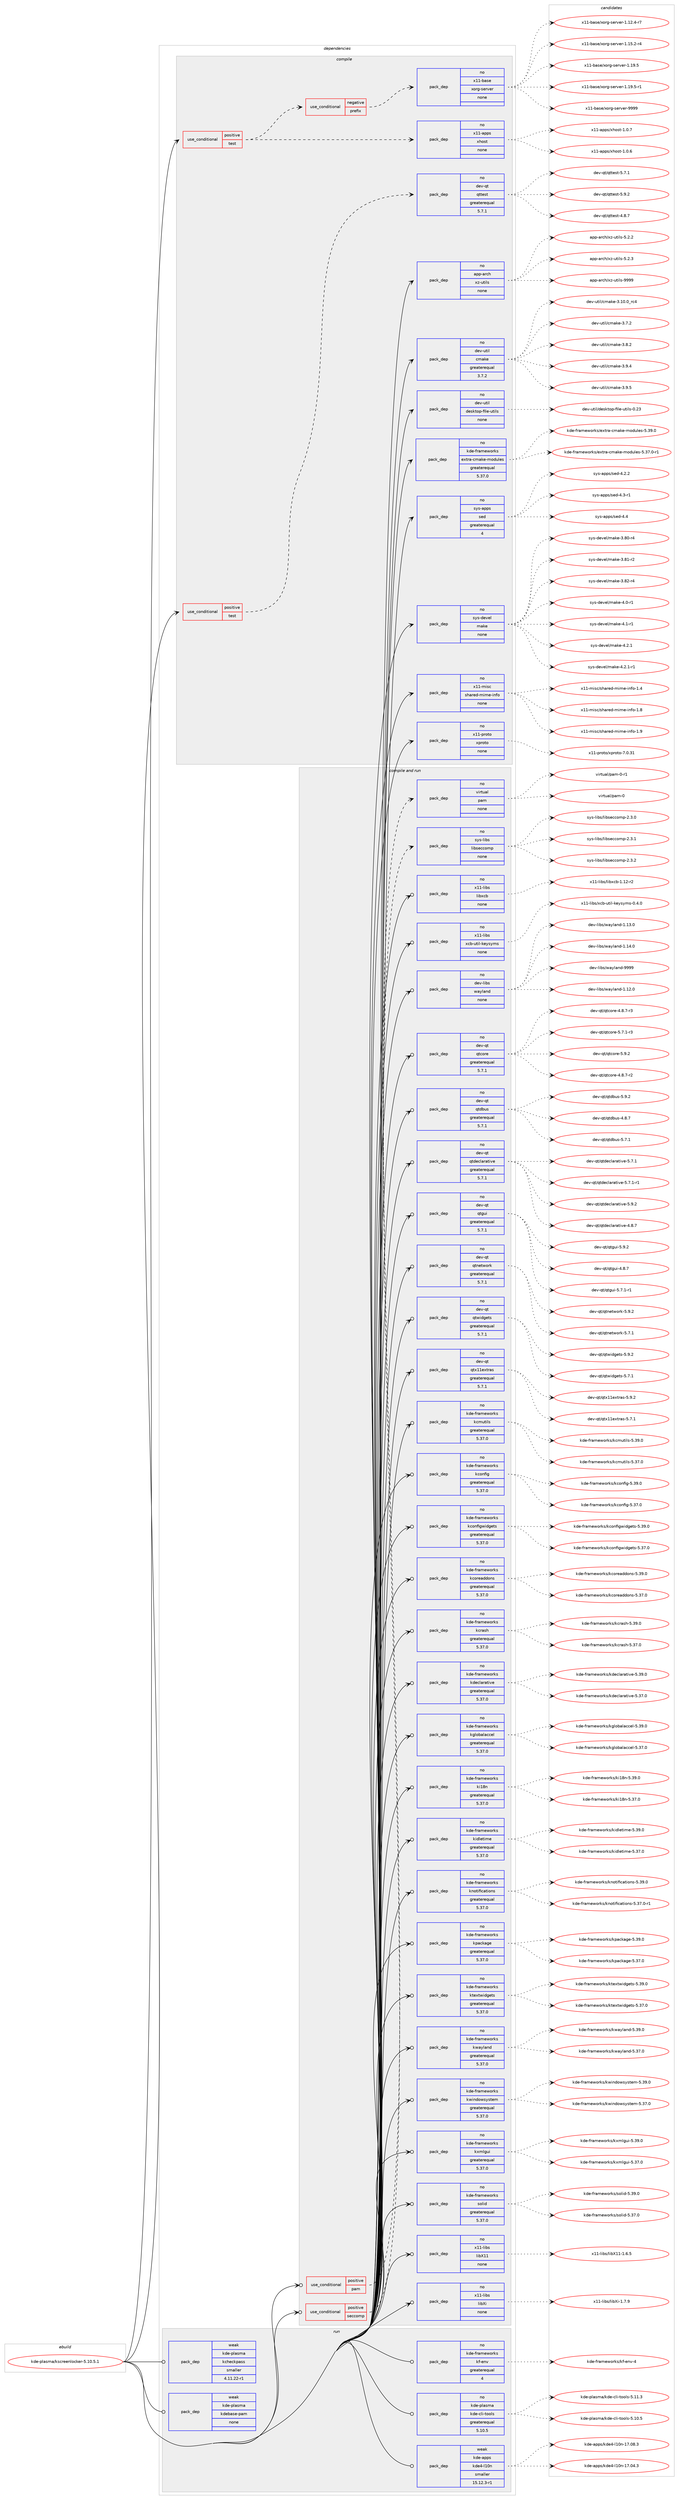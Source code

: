 digraph prolog {

# *************
# Graph options
# *************

newrank=true;
concentrate=true;
compound=true;
graph [rankdir=LR,fontname=Helvetica,fontsize=10,ranksep=1.5];#, ranksep=2.5, nodesep=0.2];
edge  [arrowhead=vee];
node  [fontname=Helvetica,fontsize=10];

# **********
# The ebuild
# **********

subgraph cluster_leftcol {
color=gray;
rank=same;
label=<<i>ebuild</i>>;
id [label="kde-plasma/kscreenlocker-5.10.5.1", color=red, width=4, href="../kde-plasma/kscreenlocker-5.10.5.1.svg"];
}

# ****************
# The dependencies
# ****************

subgraph cluster_midcol {
color=gray;
label=<<i>dependencies</i>>;
subgraph cluster_compile {
fillcolor="#eeeeee";
style=filled;
label=<<i>compile</i>>;
subgraph cond84480 {
dependency336494 [label=<<TABLE BORDER="0" CELLBORDER="1" CELLSPACING="0" CELLPADDING="4"><TR><TD ROWSPAN="3" CELLPADDING="10">use_conditional</TD></TR><TR><TD>positive</TD></TR><TR><TD>test</TD></TR></TABLE>>, shape=none, color=red];
subgraph cond84481 {
dependency336495 [label=<<TABLE BORDER="0" CELLBORDER="1" CELLSPACING="0" CELLPADDING="4"><TR><TD ROWSPAN="3" CELLPADDING="10">use_conditional</TD></TR><TR><TD>negative</TD></TR><TR><TD>prefix</TD></TR></TABLE>>, shape=none, color=red];
subgraph pack246991 {
dependency336496 [label=<<TABLE BORDER="0" CELLBORDER="1" CELLSPACING="0" CELLPADDING="4" WIDTH="220"><TR><TD ROWSPAN="6" CELLPADDING="30">pack_dep</TD></TR><TR><TD WIDTH="110">no</TD></TR><TR><TD>x11-base</TD></TR><TR><TD>xorg-server</TD></TR><TR><TD>none</TD></TR><TR><TD></TD></TR></TABLE>>, shape=none, color=blue];
}
dependency336495:e -> dependency336496:w [weight=20,style="dashed",arrowhead="vee"];
}
dependency336494:e -> dependency336495:w [weight=20,style="dashed",arrowhead="vee"];
subgraph pack246992 {
dependency336497 [label=<<TABLE BORDER="0" CELLBORDER="1" CELLSPACING="0" CELLPADDING="4" WIDTH="220"><TR><TD ROWSPAN="6" CELLPADDING="30">pack_dep</TD></TR><TR><TD WIDTH="110">no</TD></TR><TR><TD>x11-apps</TD></TR><TR><TD>xhost</TD></TR><TR><TD>none</TD></TR><TR><TD></TD></TR></TABLE>>, shape=none, color=blue];
}
dependency336494:e -> dependency336497:w [weight=20,style="dashed",arrowhead="vee"];
}
id:e -> dependency336494:w [weight=20,style="solid",arrowhead="vee"];
subgraph cond84482 {
dependency336498 [label=<<TABLE BORDER="0" CELLBORDER="1" CELLSPACING="0" CELLPADDING="4"><TR><TD ROWSPAN="3" CELLPADDING="10">use_conditional</TD></TR><TR><TD>positive</TD></TR><TR><TD>test</TD></TR></TABLE>>, shape=none, color=red];
subgraph pack246993 {
dependency336499 [label=<<TABLE BORDER="0" CELLBORDER="1" CELLSPACING="0" CELLPADDING="4" WIDTH="220"><TR><TD ROWSPAN="6" CELLPADDING="30">pack_dep</TD></TR><TR><TD WIDTH="110">no</TD></TR><TR><TD>dev-qt</TD></TR><TR><TD>qttest</TD></TR><TR><TD>greaterequal</TD></TR><TR><TD>5.7.1</TD></TR></TABLE>>, shape=none, color=blue];
}
dependency336498:e -> dependency336499:w [weight=20,style="dashed",arrowhead="vee"];
}
id:e -> dependency336498:w [weight=20,style="solid",arrowhead="vee"];
subgraph pack246994 {
dependency336500 [label=<<TABLE BORDER="0" CELLBORDER="1" CELLSPACING="0" CELLPADDING="4" WIDTH="220"><TR><TD ROWSPAN="6" CELLPADDING="30">pack_dep</TD></TR><TR><TD WIDTH="110">no</TD></TR><TR><TD>app-arch</TD></TR><TR><TD>xz-utils</TD></TR><TR><TD>none</TD></TR><TR><TD></TD></TR></TABLE>>, shape=none, color=blue];
}
id:e -> dependency336500:w [weight=20,style="solid",arrowhead="vee"];
subgraph pack246995 {
dependency336501 [label=<<TABLE BORDER="0" CELLBORDER="1" CELLSPACING="0" CELLPADDING="4" WIDTH="220"><TR><TD ROWSPAN="6" CELLPADDING="30">pack_dep</TD></TR><TR><TD WIDTH="110">no</TD></TR><TR><TD>dev-util</TD></TR><TR><TD>cmake</TD></TR><TR><TD>greaterequal</TD></TR><TR><TD>3.7.2</TD></TR></TABLE>>, shape=none, color=blue];
}
id:e -> dependency336501:w [weight=20,style="solid",arrowhead="vee"];
subgraph pack246996 {
dependency336502 [label=<<TABLE BORDER="0" CELLBORDER="1" CELLSPACING="0" CELLPADDING="4" WIDTH="220"><TR><TD ROWSPAN="6" CELLPADDING="30">pack_dep</TD></TR><TR><TD WIDTH="110">no</TD></TR><TR><TD>dev-util</TD></TR><TR><TD>desktop-file-utils</TD></TR><TR><TD>none</TD></TR><TR><TD></TD></TR></TABLE>>, shape=none, color=blue];
}
id:e -> dependency336502:w [weight=20,style="solid",arrowhead="vee"];
subgraph pack246997 {
dependency336503 [label=<<TABLE BORDER="0" CELLBORDER="1" CELLSPACING="0" CELLPADDING="4" WIDTH="220"><TR><TD ROWSPAN="6" CELLPADDING="30">pack_dep</TD></TR><TR><TD WIDTH="110">no</TD></TR><TR><TD>kde-frameworks</TD></TR><TR><TD>extra-cmake-modules</TD></TR><TR><TD>greaterequal</TD></TR><TR><TD>5.37.0</TD></TR></TABLE>>, shape=none, color=blue];
}
id:e -> dependency336503:w [weight=20,style="solid",arrowhead="vee"];
subgraph pack246998 {
dependency336504 [label=<<TABLE BORDER="0" CELLBORDER="1" CELLSPACING="0" CELLPADDING="4" WIDTH="220"><TR><TD ROWSPAN="6" CELLPADDING="30">pack_dep</TD></TR><TR><TD WIDTH="110">no</TD></TR><TR><TD>sys-apps</TD></TR><TR><TD>sed</TD></TR><TR><TD>greaterequal</TD></TR><TR><TD>4</TD></TR></TABLE>>, shape=none, color=blue];
}
id:e -> dependency336504:w [weight=20,style="solid",arrowhead="vee"];
subgraph pack246999 {
dependency336505 [label=<<TABLE BORDER="0" CELLBORDER="1" CELLSPACING="0" CELLPADDING="4" WIDTH="220"><TR><TD ROWSPAN="6" CELLPADDING="30">pack_dep</TD></TR><TR><TD WIDTH="110">no</TD></TR><TR><TD>sys-devel</TD></TR><TR><TD>make</TD></TR><TR><TD>none</TD></TR><TR><TD></TD></TR></TABLE>>, shape=none, color=blue];
}
id:e -> dependency336505:w [weight=20,style="solid",arrowhead="vee"];
subgraph pack247000 {
dependency336506 [label=<<TABLE BORDER="0" CELLBORDER="1" CELLSPACING="0" CELLPADDING="4" WIDTH="220"><TR><TD ROWSPAN="6" CELLPADDING="30">pack_dep</TD></TR><TR><TD WIDTH="110">no</TD></TR><TR><TD>x11-misc</TD></TR><TR><TD>shared-mime-info</TD></TR><TR><TD>none</TD></TR><TR><TD></TD></TR></TABLE>>, shape=none, color=blue];
}
id:e -> dependency336506:w [weight=20,style="solid",arrowhead="vee"];
subgraph pack247001 {
dependency336507 [label=<<TABLE BORDER="0" CELLBORDER="1" CELLSPACING="0" CELLPADDING="4" WIDTH="220"><TR><TD ROWSPAN="6" CELLPADDING="30">pack_dep</TD></TR><TR><TD WIDTH="110">no</TD></TR><TR><TD>x11-proto</TD></TR><TR><TD>xproto</TD></TR><TR><TD>none</TD></TR><TR><TD></TD></TR></TABLE>>, shape=none, color=blue];
}
id:e -> dependency336507:w [weight=20,style="solid",arrowhead="vee"];
}
subgraph cluster_compileandrun {
fillcolor="#eeeeee";
style=filled;
label=<<i>compile and run</i>>;
subgraph cond84483 {
dependency336508 [label=<<TABLE BORDER="0" CELLBORDER="1" CELLSPACING="0" CELLPADDING="4"><TR><TD ROWSPAN="3" CELLPADDING="10">use_conditional</TD></TR><TR><TD>positive</TD></TR><TR><TD>pam</TD></TR></TABLE>>, shape=none, color=red];
subgraph pack247002 {
dependency336509 [label=<<TABLE BORDER="0" CELLBORDER="1" CELLSPACING="0" CELLPADDING="4" WIDTH="220"><TR><TD ROWSPAN="6" CELLPADDING="30">pack_dep</TD></TR><TR><TD WIDTH="110">no</TD></TR><TR><TD>virtual</TD></TR><TR><TD>pam</TD></TR><TR><TD>none</TD></TR><TR><TD></TD></TR></TABLE>>, shape=none, color=blue];
}
dependency336508:e -> dependency336509:w [weight=20,style="dashed",arrowhead="vee"];
}
id:e -> dependency336508:w [weight=20,style="solid",arrowhead="odotvee"];
subgraph cond84484 {
dependency336510 [label=<<TABLE BORDER="0" CELLBORDER="1" CELLSPACING="0" CELLPADDING="4"><TR><TD ROWSPAN="3" CELLPADDING="10">use_conditional</TD></TR><TR><TD>positive</TD></TR><TR><TD>seccomp</TD></TR></TABLE>>, shape=none, color=red];
subgraph pack247003 {
dependency336511 [label=<<TABLE BORDER="0" CELLBORDER="1" CELLSPACING="0" CELLPADDING="4" WIDTH="220"><TR><TD ROWSPAN="6" CELLPADDING="30">pack_dep</TD></TR><TR><TD WIDTH="110">no</TD></TR><TR><TD>sys-libs</TD></TR><TR><TD>libseccomp</TD></TR><TR><TD>none</TD></TR><TR><TD></TD></TR></TABLE>>, shape=none, color=blue];
}
dependency336510:e -> dependency336511:w [weight=20,style="dashed",arrowhead="vee"];
}
id:e -> dependency336510:w [weight=20,style="solid",arrowhead="odotvee"];
subgraph pack247004 {
dependency336512 [label=<<TABLE BORDER="0" CELLBORDER="1" CELLSPACING="0" CELLPADDING="4" WIDTH="220"><TR><TD ROWSPAN="6" CELLPADDING="30">pack_dep</TD></TR><TR><TD WIDTH="110">no</TD></TR><TR><TD>dev-libs</TD></TR><TR><TD>wayland</TD></TR><TR><TD>none</TD></TR><TR><TD></TD></TR></TABLE>>, shape=none, color=blue];
}
id:e -> dependency336512:w [weight=20,style="solid",arrowhead="odotvee"];
subgraph pack247005 {
dependency336513 [label=<<TABLE BORDER="0" CELLBORDER="1" CELLSPACING="0" CELLPADDING="4" WIDTH="220"><TR><TD ROWSPAN="6" CELLPADDING="30">pack_dep</TD></TR><TR><TD WIDTH="110">no</TD></TR><TR><TD>dev-qt</TD></TR><TR><TD>qtcore</TD></TR><TR><TD>greaterequal</TD></TR><TR><TD>5.7.1</TD></TR></TABLE>>, shape=none, color=blue];
}
id:e -> dependency336513:w [weight=20,style="solid",arrowhead="odotvee"];
subgraph pack247006 {
dependency336514 [label=<<TABLE BORDER="0" CELLBORDER="1" CELLSPACING="0" CELLPADDING="4" WIDTH="220"><TR><TD ROWSPAN="6" CELLPADDING="30">pack_dep</TD></TR><TR><TD WIDTH="110">no</TD></TR><TR><TD>dev-qt</TD></TR><TR><TD>qtdbus</TD></TR><TR><TD>greaterequal</TD></TR><TR><TD>5.7.1</TD></TR></TABLE>>, shape=none, color=blue];
}
id:e -> dependency336514:w [weight=20,style="solid",arrowhead="odotvee"];
subgraph pack247007 {
dependency336515 [label=<<TABLE BORDER="0" CELLBORDER="1" CELLSPACING="0" CELLPADDING="4" WIDTH="220"><TR><TD ROWSPAN="6" CELLPADDING="30">pack_dep</TD></TR><TR><TD WIDTH="110">no</TD></TR><TR><TD>dev-qt</TD></TR><TR><TD>qtdeclarative</TD></TR><TR><TD>greaterequal</TD></TR><TR><TD>5.7.1</TD></TR></TABLE>>, shape=none, color=blue];
}
id:e -> dependency336515:w [weight=20,style="solid",arrowhead="odotvee"];
subgraph pack247008 {
dependency336516 [label=<<TABLE BORDER="0" CELLBORDER="1" CELLSPACING="0" CELLPADDING="4" WIDTH="220"><TR><TD ROWSPAN="6" CELLPADDING="30">pack_dep</TD></TR><TR><TD WIDTH="110">no</TD></TR><TR><TD>dev-qt</TD></TR><TR><TD>qtgui</TD></TR><TR><TD>greaterequal</TD></TR><TR><TD>5.7.1</TD></TR></TABLE>>, shape=none, color=blue];
}
id:e -> dependency336516:w [weight=20,style="solid",arrowhead="odotvee"];
subgraph pack247009 {
dependency336517 [label=<<TABLE BORDER="0" CELLBORDER="1" CELLSPACING="0" CELLPADDING="4" WIDTH="220"><TR><TD ROWSPAN="6" CELLPADDING="30">pack_dep</TD></TR><TR><TD WIDTH="110">no</TD></TR><TR><TD>dev-qt</TD></TR><TR><TD>qtnetwork</TD></TR><TR><TD>greaterequal</TD></TR><TR><TD>5.7.1</TD></TR></TABLE>>, shape=none, color=blue];
}
id:e -> dependency336517:w [weight=20,style="solid",arrowhead="odotvee"];
subgraph pack247010 {
dependency336518 [label=<<TABLE BORDER="0" CELLBORDER="1" CELLSPACING="0" CELLPADDING="4" WIDTH="220"><TR><TD ROWSPAN="6" CELLPADDING="30">pack_dep</TD></TR><TR><TD WIDTH="110">no</TD></TR><TR><TD>dev-qt</TD></TR><TR><TD>qtwidgets</TD></TR><TR><TD>greaterequal</TD></TR><TR><TD>5.7.1</TD></TR></TABLE>>, shape=none, color=blue];
}
id:e -> dependency336518:w [weight=20,style="solid",arrowhead="odotvee"];
subgraph pack247011 {
dependency336519 [label=<<TABLE BORDER="0" CELLBORDER="1" CELLSPACING="0" CELLPADDING="4" WIDTH="220"><TR><TD ROWSPAN="6" CELLPADDING="30">pack_dep</TD></TR><TR><TD WIDTH="110">no</TD></TR><TR><TD>dev-qt</TD></TR><TR><TD>qtx11extras</TD></TR><TR><TD>greaterequal</TD></TR><TR><TD>5.7.1</TD></TR></TABLE>>, shape=none, color=blue];
}
id:e -> dependency336519:w [weight=20,style="solid",arrowhead="odotvee"];
subgraph pack247012 {
dependency336520 [label=<<TABLE BORDER="0" CELLBORDER="1" CELLSPACING="0" CELLPADDING="4" WIDTH="220"><TR><TD ROWSPAN="6" CELLPADDING="30">pack_dep</TD></TR><TR><TD WIDTH="110">no</TD></TR><TR><TD>kde-frameworks</TD></TR><TR><TD>kcmutils</TD></TR><TR><TD>greaterequal</TD></TR><TR><TD>5.37.0</TD></TR></TABLE>>, shape=none, color=blue];
}
id:e -> dependency336520:w [weight=20,style="solid",arrowhead="odotvee"];
subgraph pack247013 {
dependency336521 [label=<<TABLE BORDER="0" CELLBORDER="1" CELLSPACING="0" CELLPADDING="4" WIDTH="220"><TR><TD ROWSPAN="6" CELLPADDING="30">pack_dep</TD></TR><TR><TD WIDTH="110">no</TD></TR><TR><TD>kde-frameworks</TD></TR><TR><TD>kconfig</TD></TR><TR><TD>greaterequal</TD></TR><TR><TD>5.37.0</TD></TR></TABLE>>, shape=none, color=blue];
}
id:e -> dependency336521:w [weight=20,style="solid",arrowhead="odotvee"];
subgraph pack247014 {
dependency336522 [label=<<TABLE BORDER="0" CELLBORDER="1" CELLSPACING="0" CELLPADDING="4" WIDTH="220"><TR><TD ROWSPAN="6" CELLPADDING="30">pack_dep</TD></TR><TR><TD WIDTH="110">no</TD></TR><TR><TD>kde-frameworks</TD></TR><TR><TD>kconfigwidgets</TD></TR><TR><TD>greaterequal</TD></TR><TR><TD>5.37.0</TD></TR></TABLE>>, shape=none, color=blue];
}
id:e -> dependency336522:w [weight=20,style="solid",arrowhead="odotvee"];
subgraph pack247015 {
dependency336523 [label=<<TABLE BORDER="0" CELLBORDER="1" CELLSPACING="0" CELLPADDING="4" WIDTH="220"><TR><TD ROWSPAN="6" CELLPADDING="30">pack_dep</TD></TR><TR><TD WIDTH="110">no</TD></TR><TR><TD>kde-frameworks</TD></TR><TR><TD>kcoreaddons</TD></TR><TR><TD>greaterequal</TD></TR><TR><TD>5.37.0</TD></TR></TABLE>>, shape=none, color=blue];
}
id:e -> dependency336523:w [weight=20,style="solid",arrowhead="odotvee"];
subgraph pack247016 {
dependency336524 [label=<<TABLE BORDER="0" CELLBORDER="1" CELLSPACING="0" CELLPADDING="4" WIDTH="220"><TR><TD ROWSPAN="6" CELLPADDING="30">pack_dep</TD></TR><TR><TD WIDTH="110">no</TD></TR><TR><TD>kde-frameworks</TD></TR><TR><TD>kcrash</TD></TR><TR><TD>greaterequal</TD></TR><TR><TD>5.37.0</TD></TR></TABLE>>, shape=none, color=blue];
}
id:e -> dependency336524:w [weight=20,style="solid",arrowhead="odotvee"];
subgraph pack247017 {
dependency336525 [label=<<TABLE BORDER="0" CELLBORDER="1" CELLSPACING="0" CELLPADDING="4" WIDTH="220"><TR><TD ROWSPAN="6" CELLPADDING="30">pack_dep</TD></TR><TR><TD WIDTH="110">no</TD></TR><TR><TD>kde-frameworks</TD></TR><TR><TD>kdeclarative</TD></TR><TR><TD>greaterequal</TD></TR><TR><TD>5.37.0</TD></TR></TABLE>>, shape=none, color=blue];
}
id:e -> dependency336525:w [weight=20,style="solid",arrowhead="odotvee"];
subgraph pack247018 {
dependency336526 [label=<<TABLE BORDER="0" CELLBORDER="1" CELLSPACING="0" CELLPADDING="4" WIDTH="220"><TR><TD ROWSPAN="6" CELLPADDING="30">pack_dep</TD></TR><TR><TD WIDTH="110">no</TD></TR><TR><TD>kde-frameworks</TD></TR><TR><TD>kglobalaccel</TD></TR><TR><TD>greaterequal</TD></TR><TR><TD>5.37.0</TD></TR></TABLE>>, shape=none, color=blue];
}
id:e -> dependency336526:w [weight=20,style="solid",arrowhead="odotvee"];
subgraph pack247019 {
dependency336527 [label=<<TABLE BORDER="0" CELLBORDER="1" CELLSPACING="0" CELLPADDING="4" WIDTH="220"><TR><TD ROWSPAN="6" CELLPADDING="30">pack_dep</TD></TR><TR><TD WIDTH="110">no</TD></TR><TR><TD>kde-frameworks</TD></TR><TR><TD>ki18n</TD></TR><TR><TD>greaterequal</TD></TR><TR><TD>5.37.0</TD></TR></TABLE>>, shape=none, color=blue];
}
id:e -> dependency336527:w [weight=20,style="solid",arrowhead="odotvee"];
subgraph pack247020 {
dependency336528 [label=<<TABLE BORDER="0" CELLBORDER="1" CELLSPACING="0" CELLPADDING="4" WIDTH="220"><TR><TD ROWSPAN="6" CELLPADDING="30">pack_dep</TD></TR><TR><TD WIDTH="110">no</TD></TR><TR><TD>kde-frameworks</TD></TR><TR><TD>kidletime</TD></TR><TR><TD>greaterequal</TD></TR><TR><TD>5.37.0</TD></TR></TABLE>>, shape=none, color=blue];
}
id:e -> dependency336528:w [weight=20,style="solid",arrowhead="odotvee"];
subgraph pack247021 {
dependency336529 [label=<<TABLE BORDER="0" CELLBORDER="1" CELLSPACING="0" CELLPADDING="4" WIDTH="220"><TR><TD ROWSPAN="6" CELLPADDING="30">pack_dep</TD></TR><TR><TD WIDTH="110">no</TD></TR><TR><TD>kde-frameworks</TD></TR><TR><TD>knotifications</TD></TR><TR><TD>greaterequal</TD></TR><TR><TD>5.37.0</TD></TR></TABLE>>, shape=none, color=blue];
}
id:e -> dependency336529:w [weight=20,style="solid",arrowhead="odotvee"];
subgraph pack247022 {
dependency336530 [label=<<TABLE BORDER="0" CELLBORDER="1" CELLSPACING="0" CELLPADDING="4" WIDTH="220"><TR><TD ROWSPAN="6" CELLPADDING="30">pack_dep</TD></TR><TR><TD WIDTH="110">no</TD></TR><TR><TD>kde-frameworks</TD></TR><TR><TD>kpackage</TD></TR><TR><TD>greaterequal</TD></TR><TR><TD>5.37.0</TD></TR></TABLE>>, shape=none, color=blue];
}
id:e -> dependency336530:w [weight=20,style="solid",arrowhead="odotvee"];
subgraph pack247023 {
dependency336531 [label=<<TABLE BORDER="0" CELLBORDER="1" CELLSPACING="0" CELLPADDING="4" WIDTH="220"><TR><TD ROWSPAN="6" CELLPADDING="30">pack_dep</TD></TR><TR><TD WIDTH="110">no</TD></TR><TR><TD>kde-frameworks</TD></TR><TR><TD>ktextwidgets</TD></TR><TR><TD>greaterequal</TD></TR><TR><TD>5.37.0</TD></TR></TABLE>>, shape=none, color=blue];
}
id:e -> dependency336531:w [weight=20,style="solid",arrowhead="odotvee"];
subgraph pack247024 {
dependency336532 [label=<<TABLE BORDER="0" CELLBORDER="1" CELLSPACING="0" CELLPADDING="4" WIDTH="220"><TR><TD ROWSPAN="6" CELLPADDING="30">pack_dep</TD></TR><TR><TD WIDTH="110">no</TD></TR><TR><TD>kde-frameworks</TD></TR><TR><TD>kwayland</TD></TR><TR><TD>greaterequal</TD></TR><TR><TD>5.37.0</TD></TR></TABLE>>, shape=none, color=blue];
}
id:e -> dependency336532:w [weight=20,style="solid",arrowhead="odotvee"];
subgraph pack247025 {
dependency336533 [label=<<TABLE BORDER="0" CELLBORDER="1" CELLSPACING="0" CELLPADDING="4" WIDTH="220"><TR><TD ROWSPAN="6" CELLPADDING="30">pack_dep</TD></TR><TR><TD WIDTH="110">no</TD></TR><TR><TD>kde-frameworks</TD></TR><TR><TD>kwindowsystem</TD></TR><TR><TD>greaterequal</TD></TR><TR><TD>5.37.0</TD></TR></TABLE>>, shape=none, color=blue];
}
id:e -> dependency336533:w [weight=20,style="solid",arrowhead="odotvee"];
subgraph pack247026 {
dependency336534 [label=<<TABLE BORDER="0" CELLBORDER="1" CELLSPACING="0" CELLPADDING="4" WIDTH="220"><TR><TD ROWSPAN="6" CELLPADDING="30">pack_dep</TD></TR><TR><TD WIDTH="110">no</TD></TR><TR><TD>kde-frameworks</TD></TR><TR><TD>kxmlgui</TD></TR><TR><TD>greaterequal</TD></TR><TR><TD>5.37.0</TD></TR></TABLE>>, shape=none, color=blue];
}
id:e -> dependency336534:w [weight=20,style="solid",arrowhead="odotvee"];
subgraph pack247027 {
dependency336535 [label=<<TABLE BORDER="0" CELLBORDER="1" CELLSPACING="0" CELLPADDING="4" WIDTH="220"><TR><TD ROWSPAN="6" CELLPADDING="30">pack_dep</TD></TR><TR><TD WIDTH="110">no</TD></TR><TR><TD>kde-frameworks</TD></TR><TR><TD>solid</TD></TR><TR><TD>greaterequal</TD></TR><TR><TD>5.37.0</TD></TR></TABLE>>, shape=none, color=blue];
}
id:e -> dependency336535:w [weight=20,style="solid",arrowhead="odotvee"];
subgraph pack247028 {
dependency336536 [label=<<TABLE BORDER="0" CELLBORDER="1" CELLSPACING="0" CELLPADDING="4" WIDTH="220"><TR><TD ROWSPAN="6" CELLPADDING="30">pack_dep</TD></TR><TR><TD WIDTH="110">no</TD></TR><TR><TD>x11-libs</TD></TR><TR><TD>libX11</TD></TR><TR><TD>none</TD></TR><TR><TD></TD></TR></TABLE>>, shape=none, color=blue];
}
id:e -> dependency336536:w [weight=20,style="solid",arrowhead="odotvee"];
subgraph pack247029 {
dependency336537 [label=<<TABLE BORDER="0" CELLBORDER="1" CELLSPACING="0" CELLPADDING="4" WIDTH="220"><TR><TD ROWSPAN="6" CELLPADDING="30">pack_dep</TD></TR><TR><TD WIDTH="110">no</TD></TR><TR><TD>x11-libs</TD></TR><TR><TD>libXi</TD></TR><TR><TD>none</TD></TR><TR><TD></TD></TR></TABLE>>, shape=none, color=blue];
}
id:e -> dependency336537:w [weight=20,style="solid",arrowhead="odotvee"];
subgraph pack247030 {
dependency336538 [label=<<TABLE BORDER="0" CELLBORDER="1" CELLSPACING="0" CELLPADDING="4" WIDTH="220"><TR><TD ROWSPAN="6" CELLPADDING="30">pack_dep</TD></TR><TR><TD WIDTH="110">no</TD></TR><TR><TD>x11-libs</TD></TR><TR><TD>libxcb</TD></TR><TR><TD>none</TD></TR><TR><TD></TD></TR></TABLE>>, shape=none, color=blue];
}
id:e -> dependency336538:w [weight=20,style="solid",arrowhead="odotvee"];
subgraph pack247031 {
dependency336539 [label=<<TABLE BORDER="0" CELLBORDER="1" CELLSPACING="0" CELLPADDING="4" WIDTH="220"><TR><TD ROWSPAN="6" CELLPADDING="30">pack_dep</TD></TR><TR><TD WIDTH="110">no</TD></TR><TR><TD>x11-libs</TD></TR><TR><TD>xcb-util-keysyms</TD></TR><TR><TD>none</TD></TR><TR><TD></TD></TR></TABLE>>, shape=none, color=blue];
}
id:e -> dependency336539:w [weight=20,style="solid",arrowhead="odotvee"];
}
subgraph cluster_run {
fillcolor="#eeeeee";
style=filled;
label=<<i>run</i>>;
subgraph pack247032 {
dependency336540 [label=<<TABLE BORDER="0" CELLBORDER="1" CELLSPACING="0" CELLPADDING="4" WIDTH="220"><TR><TD ROWSPAN="6" CELLPADDING="30">pack_dep</TD></TR><TR><TD WIDTH="110">no</TD></TR><TR><TD>kde-frameworks</TD></TR><TR><TD>kf-env</TD></TR><TR><TD>greaterequal</TD></TR><TR><TD>4</TD></TR></TABLE>>, shape=none, color=blue];
}
id:e -> dependency336540:w [weight=20,style="solid",arrowhead="odot"];
subgraph pack247033 {
dependency336541 [label=<<TABLE BORDER="0" CELLBORDER="1" CELLSPACING="0" CELLPADDING="4" WIDTH="220"><TR><TD ROWSPAN="6" CELLPADDING="30">pack_dep</TD></TR><TR><TD WIDTH="110">no</TD></TR><TR><TD>kde-plasma</TD></TR><TR><TD>kde-cli-tools</TD></TR><TR><TD>greaterequal</TD></TR><TR><TD>5.10.5</TD></TR></TABLE>>, shape=none, color=blue];
}
id:e -> dependency336541:w [weight=20,style="solid",arrowhead="odot"];
subgraph pack247034 {
dependency336542 [label=<<TABLE BORDER="0" CELLBORDER="1" CELLSPACING="0" CELLPADDING="4" WIDTH="220"><TR><TD ROWSPAN="6" CELLPADDING="30">pack_dep</TD></TR><TR><TD WIDTH="110">weak</TD></TR><TR><TD>kde-apps</TD></TR><TR><TD>kde4-l10n</TD></TR><TR><TD>smaller</TD></TR><TR><TD>15.12.3-r1</TD></TR></TABLE>>, shape=none, color=blue];
}
id:e -> dependency336542:w [weight=20,style="solid",arrowhead="odot"];
subgraph pack247035 {
dependency336543 [label=<<TABLE BORDER="0" CELLBORDER="1" CELLSPACING="0" CELLPADDING="4" WIDTH="220"><TR><TD ROWSPAN="6" CELLPADDING="30">pack_dep</TD></TR><TR><TD WIDTH="110">weak</TD></TR><TR><TD>kde-plasma</TD></TR><TR><TD>kcheckpass</TD></TR><TR><TD>smaller</TD></TR><TR><TD>4.11.22-r1</TD></TR></TABLE>>, shape=none, color=blue];
}
id:e -> dependency336543:w [weight=20,style="solid",arrowhead="odot"];
subgraph pack247036 {
dependency336544 [label=<<TABLE BORDER="0" CELLBORDER="1" CELLSPACING="0" CELLPADDING="4" WIDTH="220"><TR><TD ROWSPAN="6" CELLPADDING="30">pack_dep</TD></TR><TR><TD WIDTH="110">weak</TD></TR><TR><TD>kde-plasma</TD></TR><TR><TD>kdebase-pam</TD></TR><TR><TD>none</TD></TR><TR><TD></TD></TR></TABLE>>, shape=none, color=blue];
}
id:e -> dependency336544:w [weight=20,style="solid",arrowhead="odot"];
}
}

# **************
# The candidates
# **************

subgraph cluster_choices {
rank=same;
color=gray;
label=<<i>candidates</i>>;

subgraph choice246991 {
color=black;
nodesep=1;
choice12049494598971151014712011111410345115101114118101114454946495046524511455 [label="x11-base/xorg-server-1.12.4-r7", color=red, width=4,href="../x11-base/xorg-server-1.12.4-r7.svg"];
choice12049494598971151014712011111410345115101114118101114454946495346504511452 [label="x11-base/xorg-server-1.15.2-r4", color=red, width=4,href="../x11-base/xorg-server-1.15.2-r4.svg"];
choice1204949459897115101471201111141034511510111411810111445494649574653 [label="x11-base/xorg-server-1.19.5", color=red, width=4,href="../x11-base/xorg-server-1.19.5.svg"];
choice12049494598971151014712011111410345115101114118101114454946495746534511449 [label="x11-base/xorg-server-1.19.5-r1", color=red, width=4,href="../x11-base/xorg-server-1.19.5-r1.svg"];
choice120494945989711510147120111114103451151011141181011144557575757 [label="x11-base/xorg-server-9999", color=red, width=4,href="../x11-base/xorg-server-9999.svg"];
dependency336496:e -> choice12049494598971151014712011111410345115101114118101114454946495046524511455:w [style=dotted,weight="100"];
dependency336496:e -> choice12049494598971151014712011111410345115101114118101114454946495346504511452:w [style=dotted,weight="100"];
dependency336496:e -> choice1204949459897115101471201111141034511510111411810111445494649574653:w [style=dotted,weight="100"];
dependency336496:e -> choice12049494598971151014712011111410345115101114118101114454946495746534511449:w [style=dotted,weight="100"];
dependency336496:e -> choice120494945989711510147120111114103451151011141181011144557575757:w [style=dotted,weight="100"];
}
subgraph choice246992 {
color=black;
nodesep=1;
choice1204949459711211211547120104111115116454946484654 [label="x11-apps/xhost-1.0.6", color=red, width=4,href="../x11-apps/xhost-1.0.6.svg"];
choice1204949459711211211547120104111115116454946484655 [label="x11-apps/xhost-1.0.7", color=red, width=4,href="../x11-apps/xhost-1.0.7.svg"];
dependency336497:e -> choice1204949459711211211547120104111115116454946484654:w [style=dotted,weight="100"];
dependency336497:e -> choice1204949459711211211547120104111115116454946484655:w [style=dotted,weight="100"];
}
subgraph choice246993 {
color=black;
nodesep=1;
choice1001011184511311647113116116101115116455246564655 [label="dev-qt/qttest-4.8.7", color=red, width=4,href="../dev-qt/qttest-4.8.7.svg"];
choice1001011184511311647113116116101115116455346554649 [label="dev-qt/qttest-5.7.1", color=red, width=4,href="../dev-qt/qttest-5.7.1.svg"];
choice1001011184511311647113116116101115116455346574650 [label="dev-qt/qttest-5.9.2", color=red, width=4,href="../dev-qt/qttest-5.9.2.svg"];
dependency336499:e -> choice1001011184511311647113116116101115116455246564655:w [style=dotted,weight="100"];
dependency336499:e -> choice1001011184511311647113116116101115116455346554649:w [style=dotted,weight="100"];
dependency336499:e -> choice1001011184511311647113116116101115116455346574650:w [style=dotted,weight="100"];
}
subgraph choice246994 {
color=black;
nodesep=1;
choice971121124597114991044712012245117116105108115455346504650 [label="app-arch/xz-utils-5.2.2", color=red, width=4,href="../app-arch/xz-utils-5.2.2.svg"];
choice971121124597114991044712012245117116105108115455346504651 [label="app-arch/xz-utils-5.2.3", color=red, width=4,href="../app-arch/xz-utils-5.2.3.svg"];
choice9711211245971149910447120122451171161051081154557575757 [label="app-arch/xz-utils-9999", color=red, width=4,href="../app-arch/xz-utils-9999.svg"];
dependency336500:e -> choice971121124597114991044712012245117116105108115455346504650:w [style=dotted,weight="100"];
dependency336500:e -> choice971121124597114991044712012245117116105108115455346504651:w [style=dotted,weight="100"];
dependency336500:e -> choice9711211245971149910447120122451171161051081154557575757:w [style=dotted,weight="100"];
}
subgraph choice246995 {
color=black;
nodesep=1;
choice1001011184511711610510847991099710710145514649484648951149952 [label="dev-util/cmake-3.10.0_rc4", color=red, width=4,href="../dev-util/cmake-3.10.0_rc4.svg"];
choice10010111845117116105108479910997107101455146554650 [label="dev-util/cmake-3.7.2", color=red, width=4,href="../dev-util/cmake-3.7.2.svg"];
choice10010111845117116105108479910997107101455146564650 [label="dev-util/cmake-3.8.2", color=red, width=4,href="../dev-util/cmake-3.8.2.svg"];
choice10010111845117116105108479910997107101455146574652 [label="dev-util/cmake-3.9.4", color=red, width=4,href="../dev-util/cmake-3.9.4.svg"];
choice10010111845117116105108479910997107101455146574653 [label="dev-util/cmake-3.9.5", color=red, width=4,href="../dev-util/cmake-3.9.5.svg"];
dependency336501:e -> choice1001011184511711610510847991099710710145514649484648951149952:w [style=dotted,weight="100"];
dependency336501:e -> choice10010111845117116105108479910997107101455146554650:w [style=dotted,weight="100"];
dependency336501:e -> choice10010111845117116105108479910997107101455146564650:w [style=dotted,weight="100"];
dependency336501:e -> choice10010111845117116105108479910997107101455146574652:w [style=dotted,weight="100"];
dependency336501:e -> choice10010111845117116105108479910997107101455146574653:w [style=dotted,weight="100"];
}
subgraph choice246996 {
color=black;
nodesep=1;
choice100101118451171161051084710010111510711611111245102105108101451171161051081154548465051 [label="dev-util/desktop-file-utils-0.23", color=red, width=4,href="../dev-util/desktop-file-utils-0.23.svg"];
dependency336502:e -> choice100101118451171161051084710010111510711611111245102105108101451171161051081154548465051:w [style=dotted,weight="100"];
}
subgraph choice246997 {
color=black;
nodesep=1;
choice1071001014510211497109101119111114107115471011201161149745991099710710145109111100117108101115455346515546484511449 [label="kde-frameworks/extra-cmake-modules-5.37.0-r1", color=red, width=4,href="../kde-frameworks/extra-cmake-modules-5.37.0-r1.svg"];
choice107100101451021149710910111911111410711547101120116114974599109971071014510911110011710810111545534651574648 [label="kde-frameworks/extra-cmake-modules-5.39.0", color=red, width=4,href="../kde-frameworks/extra-cmake-modules-5.39.0.svg"];
dependency336503:e -> choice1071001014510211497109101119111114107115471011201161149745991099710710145109111100117108101115455346515546484511449:w [style=dotted,weight="100"];
dependency336503:e -> choice107100101451021149710910111911111410711547101120116114974599109971071014510911110011710810111545534651574648:w [style=dotted,weight="100"];
}
subgraph choice246998 {
color=black;
nodesep=1;
choice115121115459711211211547115101100455246504650 [label="sys-apps/sed-4.2.2", color=red, width=4,href="../sys-apps/sed-4.2.2.svg"];
choice115121115459711211211547115101100455246514511449 [label="sys-apps/sed-4.3-r1", color=red, width=4,href="../sys-apps/sed-4.3-r1.svg"];
choice11512111545971121121154711510110045524652 [label="sys-apps/sed-4.4", color=red, width=4,href="../sys-apps/sed-4.4.svg"];
dependency336504:e -> choice115121115459711211211547115101100455246504650:w [style=dotted,weight="100"];
dependency336504:e -> choice115121115459711211211547115101100455246514511449:w [style=dotted,weight="100"];
dependency336504:e -> choice11512111545971121121154711510110045524652:w [style=dotted,weight="100"];
}
subgraph choice246999 {
color=black;
nodesep=1;
choice11512111545100101118101108471099710710145514656484511452 [label="sys-devel/make-3.80-r4", color=red, width=4,href="../sys-devel/make-3.80-r4.svg"];
choice11512111545100101118101108471099710710145514656494511450 [label="sys-devel/make-3.81-r2", color=red, width=4,href="../sys-devel/make-3.81-r2.svg"];
choice11512111545100101118101108471099710710145514656504511452 [label="sys-devel/make-3.82-r4", color=red, width=4,href="../sys-devel/make-3.82-r4.svg"];
choice115121115451001011181011084710997107101455246484511449 [label="sys-devel/make-4.0-r1", color=red, width=4,href="../sys-devel/make-4.0-r1.svg"];
choice115121115451001011181011084710997107101455246494511449 [label="sys-devel/make-4.1-r1", color=red, width=4,href="../sys-devel/make-4.1-r1.svg"];
choice115121115451001011181011084710997107101455246504649 [label="sys-devel/make-4.2.1", color=red, width=4,href="../sys-devel/make-4.2.1.svg"];
choice1151211154510010111810110847109971071014552465046494511449 [label="sys-devel/make-4.2.1-r1", color=red, width=4,href="../sys-devel/make-4.2.1-r1.svg"];
dependency336505:e -> choice11512111545100101118101108471099710710145514656484511452:w [style=dotted,weight="100"];
dependency336505:e -> choice11512111545100101118101108471099710710145514656494511450:w [style=dotted,weight="100"];
dependency336505:e -> choice11512111545100101118101108471099710710145514656504511452:w [style=dotted,weight="100"];
dependency336505:e -> choice115121115451001011181011084710997107101455246484511449:w [style=dotted,weight="100"];
dependency336505:e -> choice115121115451001011181011084710997107101455246494511449:w [style=dotted,weight="100"];
dependency336505:e -> choice115121115451001011181011084710997107101455246504649:w [style=dotted,weight="100"];
dependency336505:e -> choice1151211154510010111810110847109971071014552465046494511449:w [style=dotted,weight="100"];
}
subgraph choice247000 {
color=black;
nodesep=1;
choice120494945109105115994711510497114101100451091051091014510511010211145494652 [label="x11-misc/shared-mime-info-1.4", color=red, width=4,href="../x11-misc/shared-mime-info-1.4.svg"];
choice120494945109105115994711510497114101100451091051091014510511010211145494656 [label="x11-misc/shared-mime-info-1.8", color=red, width=4,href="../x11-misc/shared-mime-info-1.8.svg"];
choice120494945109105115994711510497114101100451091051091014510511010211145494657 [label="x11-misc/shared-mime-info-1.9", color=red, width=4,href="../x11-misc/shared-mime-info-1.9.svg"];
dependency336506:e -> choice120494945109105115994711510497114101100451091051091014510511010211145494652:w [style=dotted,weight="100"];
dependency336506:e -> choice120494945109105115994711510497114101100451091051091014510511010211145494656:w [style=dotted,weight="100"];
dependency336506:e -> choice120494945109105115994711510497114101100451091051091014510511010211145494657:w [style=dotted,weight="100"];
}
subgraph choice247001 {
color=black;
nodesep=1;
choice1204949451121141111161114712011211411111611145554648465149 [label="x11-proto/xproto-7.0.31", color=red, width=4,href="../x11-proto/xproto-7.0.31.svg"];
dependency336507:e -> choice1204949451121141111161114712011211411111611145554648465149:w [style=dotted,weight="100"];
}
subgraph choice247002 {
color=black;
nodesep=1;
choice1181051141161179710847112971094548 [label="virtual/pam-0", color=red, width=4,href="../virtual/pam-0.svg"];
choice11810511411611797108471129710945484511449 [label="virtual/pam-0-r1", color=red, width=4,href="../virtual/pam-0-r1.svg"];
dependency336509:e -> choice1181051141161179710847112971094548:w [style=dotted,weight="100"];
dependency336509:e -> choice11810511411611797108471129710945484511449:w [style=dotted,weight="100"];
}
subgraph choice247003 {
color=black;
nodesep=1;
choice115121115451081059811547108105981151019999111109112455046514648 [label="sys-libs/libseccomp-2.3.0", color=red, width=4,href="../sys-libs/libseccomp-2.3.0.svg"];
choice115121115451081059811547108105981151019999111109112455046514649 [label="sys-libs/libseccomp-2.3.1", color=red, width=4,href="../sys-libs/libseccomp-2.3.1.svg"];
choice115121115451081059811547108105981151019999111109112455046514650 [label="sys-libs/libseccomp-2.3.2", color=red, width=4,href="../sys-libs/libseccomp-2.3.2.svg"];
dependency336511:e -> choice115121115451081059811547108105981151019999111109112455046514648:w [style=dotted,weight="100"];
dependency336511:e -> choice115121115451081059811547108105981151019999111109112455046514649:w [style=dotted,weight="100"];
dependency336511:e -> choice115121115451081059811547108105981151019999111109112455046514650:w [style=dotted,weight="100"];
}
subgraph choice247004 {
color=black;
nodesep=1;
choice100101118451081059811547119971211089711010045494649504648 [label="dev-libs/wayland-1.12.0", color=red, width=4,href="../dev-libs/wayland-1.12.0.svg"];
choice100101118451081059811547119971211089711010045494649514648 [label="dev-libs/wayland-1.13.0", color=red, width=4,href="../dev-libs/wayland-1.13.0.svg"];
choice100101118451081059811547119971211089711010045494649524648 [label="dev-libs/wayland-1.14.0", color=red, width=4,href="../dev-libs/wayland-1.14.0.svg"];
choice10010111845108105981154711997121108971101004557575757 [label="dev-libs/wayland-9999", color=red, width=4,href="../dev-libs/wayland-9999.svg"];
dependency336512:e -> choice100101118451081059811547119971211089711010045494649504648:w [style=dotted,weight="100"];
dependency336512:e -> choice100101118451081059811547119971211089711010045494649514648:w [style=dotted,weight="100"];
dependency336512:e -> choice100101118451081059811547119971211089711010045494649524648:w [style=dotted,weight="100"];
dependency336512:e -> choice10010111845108105981154711997121108971101004557575757:w [style=dotted,weight="100"];
}
subgraph choice247005 {
color=black;
nodesep=1;
choice1001011184511311647113116991111141014552465646554511450 [label="dev-qt/qtcore-4.8.7-r2", color=red, width=4,href="../dev-qt/qtcore-4.8.7-r2.svg"];
choice1001011184511311647113116991111141014552465646554511451 [label="dev-qt/qtcore-4.8.7-r3", color=red, width=4,href="../dev-qt/qtcore-4.8.7-r3.svg"];
choice1001011184511311647113116991111141014553465546494511451 [label="dev-qt/qtcore-5.7.1-r3", color=red, width=4,href="../dev-qt/qtcore-5.7.1-r3.svg"];
choice100101118451131164711311699111114101455346574650 [label="dev-qt/qtcore-5.9.2", color=red, width=4,href="../dev-qt/qtcore-5.9.2.svg"];
dependency336513:e -> choice1001011184511311647113116991111141014552465646554511450:w [style=dotted,weight="100"];
dependency336513:e -> choice1001011184511311647113116991111141014552465646554511451:w [style=dotted,weight="100"];
dependency336513:e -> choice1001011184511311647113116991111141014553465546494511451:w [style=dotted,weight="100"];
dependency336513:e -> choice100101118451131164711311699111114101455346574650:w [style=dotted,weight="100"];
}
subgraph choice247006 {
color=black;
nodesep=1;
choice100101118451131164711311610098117115455246564655 [label="dev-qt/qtdbus-4.8.7", color=red, width=4,href="../dev-qt/qtdbus-4.8.7.svg"];
choice100101118451131164711311610098117115455346554649 [label="dev-qt/qtdbus-5.7.1", color=red, width=4,href="../dev-qt/qtdbus-5.7.1.svg"];
choice100101118451131164711311610098117115455346574650 [label="dev-qt/qtdbus-5.9.2", color=red, width=4,href="../dev-qt/qtdbus-5.9.2.svg"];
dependency336514:e -> choice100101118451131164711311610098117115455246564655:w [style=dotted,weight="100"];
dependency336514:e -> choice100101118451131164711311610098117115455346554649:w [style=dotted,weight="100"];
dependency336514:e -> choice100101118451131164711311610098117115455346574650:w [style=dotted,weight="100"];
}
subgraph choice247007 {
color=black;
nodesep=1;
choice1001011184511311647113116100101991089711497116105118101455246564655 [label="dev-qt/qtdeclarative-4.8.7", color=red, width=4,href="../dev-qt/qtdeclarative-4.8.7.svg"];
choice1001011184511311647113116100101991089711497116105118101455346554649 [label="dev-qt/qtdeclarative-5.7.1", color=red, width=4,href="../dev-qt/qtdeclarative-5.7.1.svg"];
choice10010111845113116471131161001019910897114971161051181014553465546494511449 [label="dev-qt/qtdeclarative-5.7.1-r1", color=red, width=4,href="../dev-qt/qtdeclarative-5.7.1-r1.svg"];
choice1001011184511311647113116100101991089711497116105118101455346574650 [label="dev-qt/qtdeclarative-5.9.2", color=red, width=4,href="../dev-qt/qtdeclarative-5.9.2.svg"];
dependency336515:e -> choice1001011184511311647113116100101991089711497116105118101455246564655:w [style=dotted,weight="100"];
dependency336515:e -> choice1001011184511311647113116100101991089711497116105118101455346554649:w [style=dotted,weight="100"];
dependency336515:e -> choice10010111845113116471131161001019910897114971161051181014553465546494511449:w [style=dotted,weight="100"];
dependency336515:e -> choice1001011184511311647113116100101991089711497116105118101455346574650:w [style=dotted,weight="100"];
}
subgraph choice247008 {
color=black;
nodesep=1;
choice1001011184511311647113116103117105455246564655 [label="dev-qt/qtgui-4.8.7", color=red, width=4,href="../dev-qt/qtgui-4.8.7.svg"];
choice10010111845113116471131161031171054553465546494511449 [label="dev-qt/qtgui-5.7.1-r1", color=red, width=4,href="../dev-qt/qtgui-5.7.1-r1.svg"];
choice1001011184511311647113116103117105455346574650 [label="dev-qt/qtgui-5.9.2", color=red, width=4,href="../dev-qt/qtgui-5.9.2.svg"];
dependency336516:e -> choice1001011184511311647113116103117105455246564655:w [style=dotted,weight="100"];
dependency336516:e -> choice10010111845113116471131161031171054553465546494511449:w [style=dotted,weight="100"];
dependency336516:e -> choice1001011184511311647113116103117105455346574650:w [style=dotted,weight="100"];
}
subgraph choice247009 {
color=black;
nodesep=1;
choice1001011184511311647113116110101116119111114107455346554649 [label="dev-qt/qtnetwork-5.7.1", color=red, width=4,href="../dev-qt/qtnetwork-5.7.1.svg"];
choice1001011184511311647113116110101116119111114107455346574650 [label="dev-qt/qtnetwork-5.9.2", color=red, width=4,href="../dev-qt/qtnetwork-5.9.2.svg"];
dependency336517:e -> choice1001011184511311647113116110101116119111114107455346554649:w [style=dotted,weight="100"];
dependency336517:e -> choice1001011184511311647113116110101116119111114107455346574650:w [style=dotted,weight="100"];
}
subgraph choice247010 {
color=black;
nodesep=1;
choice1001011184511311647113116119105100103101116115455346554649 [label="dev-qt/qtwidgets-5.7.1", color=red, width=4,href="../dev-qt/qtwidgets-5.7.1.svg"];
choice1001011184511311647113116119105100103101116115455346574650 [label="dev-qt/qtwidgets-5.9.2", color=red, width=4,href="../dev-qt/qtwidgets-5.9.2.svg"];
dependency336518:e -> choice1001011184511311647113116119105100103101116115455346554649:w [style=dotted,weight="100"];
dependency336518:e -> choice1001011184511311647113116119105100103101116115455346574650:w [style=dotted,weight="100"];
}
subgraph choice247011 {
color=black;
nodesep=1;
choice1001011184511311647113116120494910112011611497115455346554649 [label="dev-qt/qtx11extras-5.7.1", color=red, width=4,href="../dev-qt/qtx11extras-5.7.1.svg"];
choice1001011184511311647113116120494910112011611497115455346574650 [label="dev-qt/qtx11extras-5.9.2", color=red, width=4,href="../dev-qt/qtx11extras-5.9.2.svg"];
dependency336519:e -> choice1001011184511311647113116120494910112011611497115455346554649:w [style=dotted,weight="100"];
dependency336519:e -> choice1001011184511311647113116120494910112011611497115455346574650:w [style=dotted,weight="100"];
}
subgraph choice247012 {
color=black;
nodesep=1;
choice1071001014510211497109101119111114107115471079910911711610510811545534651554648 [label="kde-frameworks/kcmutils-5.37.0", color=red, width=4,href="../kde-frameworks/kcmutils-5.37.0.svg"];
choice1071001014510211497109101119111114107115471079910911711610510811545534651574648 [label="kde-frameworks/kcmutils-5.39.0", color=red, width=4,href="../kde-frameworks/kcmutils-5.39.0.svg"];
dependency336520:e -> choice1071001014510211497109101119111114107115471079910911711610510811545534651554648:w [style=dotted,weight="100"];
dependency336520:e -> choice1071001014510211497109101119111114107115471079910911711610510811545534651574648:w [style=dotted,weight="100"];
}
subgraph choice247013 {
color=black;
nodesep=1;
choice1071001014510211497109101119111114107115471079911111010210510345534651554648 [label="kde-frameworks/kconfig-5.37.0", color=red, width=4,href="../kde-frameworks/kconfig-5.37.0.svg"];
choice1071001014510211497109101119111114107115471079911111010210510345534651574648 [label="kde-frameworks/kconfig-5.39.0", color=red, width=4,href="../kde-frameworks/kconfig-5.39.0.svg"];
dependency336521:e -> choice1071001014510211497109101119111114107115471079911111010210510345534651554648:w [style=dotted,weight="100"];
dependency336521:e -> choice1071001014510211497109101119111114107115471079911111010210510345534651574648:w [style=dotted,weight="100"];
}
subgraph choice247014 {
color=black;
nodesep=1;
choice1071001014510211497109101119111114107115471079911111010210510311910510010310111611545534651554648 [label="kde-frameworks/kconfigwidgets-5.37.0", color=red, width=4,href="../kde-frameworks/kconfigwidgets-5.37.0.svg"];
choice1071001014510211497109101119111114107115471079911111010210510311910510010310111611545534651574648 [label="kde-frameworks/kconfigwidgets-5.39.0", color=red, width=4,href="../kde-frameworks/kconfigwidgets-5.39.0.svg"];
dependency336522:e -> choice1071001014510211497109101119111114107115471079911111010210510311910510010310111611545534651554648:w [style=dotted,weight="100"];
dependency336522:e -> choice1071001014510211497109101119111114107115471079911111010210510311910510010310111611545534651574648:w [style=dotted,weight="100"];
}
subgraph choice247015 {
color=black;
nodesep=1;
choice107100101451021149710910111911111410711547107991111141019710010011111011545534651554648 [label="kde-frameworks/kcoreaddons-5.37.0", color=red, width=4,href="../kde-frameworks/kcoreaddons-5.37.0.svg"];
choice107100101451021149710910111911111410711547107991111141019710010011111011545534651574648 [label="kde-frameworks/kcoreaddons-5.39.0", color=red, width=4,href="../kde-frameworks/kcoreaddons-5.39.0.svg"];
dependency336523:e -> choice107100101451021149710910111911111410711547107991111141019710010011111011545534651554648:w [style=dotted,weight="100"];
dependency336523:e -> choice107100101451021149710910111911111410711547107991111141019710010011111011545534651574648:w [style=dotted,weight="100"];
}
subgraph choice247016 {
color=black;
nodesep=1;
choice107100101451021149710910111911111410711547107991149711510445534651554648 [label="kde-frameworks/kcrash-5.37.0", color=red, width=4,href="../kde-frameworks/kcrash-5.37.0.svg"];
choice107100101451021149710910111911111410711547107991149711510445534651574648 [label="kde-frameworks/kcrash-5.39.0", color=red, width=4,href="../kde-frameworks/kcrash-5.39.0.svg"];
dependency336524:e -> choice107100101451021149710910111911111410711547107991149711510445534651554648:w [style=dotted,weight="100"];
dependency336524:e -> choice107100101451021149710910111911111410711547107991149711510445534651574648:w [style=dotted,weight="100"];
}
subgraph choice247017 {
color=black;
nodesep=1;
choice10710010145102114971091011191111141071154710710010199108971149711610511810145534651554648 [label="kde-frameworks/kdeclarative-5.37.0", color=red, width=4,href="../kde-frameworks/kdeclarative-5.37.0.svg"];
choice10710010145102114971091011191111141071154710710010199108971149711610511810145534651574648 [label="kde-frameworks/kdeclarative-5.39.0", color=red, width=4,href="../kde-frameworks/kdeclarative-5.39.0.svg"];
dependency336525:e -> choice10710010145102114971091011191111141071154710710010199108971149711610511810145534651554648:w [style=dotted,weight="100"];
dependency336525:e -> choice10710010145102114971091011191111141071154710710010199108971149711610511810145534651574648:w [style=dotted,weight="100"];
}
subgraph choice247018 {
color=black;
nodesep=1;
choice107100101451021149710910111911111410711547107103108111989710897999910110845534651554648 [label="kde-frameworks/kglobalaccel-5.37.0", color=red, width=4,href="../kde-frameworks/kglobalaccel-5.37.0.svg"];
choice107100101451021149710910111911111410711547107103108111989710897999910110845534651574648 [label="kde-frameworks/kglobalaccel-5.39.0", color=red, width=4,href="../kde-frameworks/kglobalaccel-5.39.0.svg"];
dependency336526:e -> choice107100101451021149710910111911111410711547107103108111989710897999910110845534651554648:w [style=dotted,weight="100"];
dependency336526:e -> choice107100101451021149710910111911111410711547107103108111989710897999910110845534651574648:w [style=dotted,weight="100"];
}
subgraph choice247019 {
color=black;
nodesep=1;
choice107100101451021149710910111911111410711547107105495611045534651554648 [label="kde-frameworks/ki18n-5.37.0", color=red, width=4,href="../kde-frameworks/ki18n-5.37.0.svg"];
choice107100101451021149710910111911111410711547107105495611045534651574648 [label="kde-frameworks/ki18n-5.39.0", color=red, width=4,href="../kde-frameworks/ki18n-5.39.0.svg"];
dependency336527:e -> choice107100101451021149710910111911111410711547107105495611045534651554648:w [style=dotted,weight="100"];
dependency336527:e -> choice107100101451021149710910111911111410711547107105495611045534651574648:w [style=dotted,weight="100"];
}
subgraph choice247020 {
color=black;
nodesep=1;
choice10710010145102114971091011191111141071154710710510010810111610510910145534651554648 [label="kde-frameworks/kidletime-5.37.0", color=red, width=4,href="../kde-frameworks/kidletime-5.37.0.svg"];
choice10710010145102114971091011191111141071154710710510010810111610510910145534651574648 [label="kde-frameworks/kidletime-5.39.0", color=red, width=4,href="../kde-frameworks/kidletime-5.39.0.svg"];
dependency336528:e -> choice10710010145102114971091011191111141071154710710510010810111610510910145534651554648:w [style=dotted,weight="100"];
dependency336528:e -> choice10710010145102114971091011191111141071154710710510010810111610510910145534651574648:w [style=dotted,weight="100"];
}
subgraph choice247021 {
color=black;
nodesep=1;
choice1071001014510211497109101119111114107115471071101111161051021059997116105111110115455346515546484511449 [label="kde-frameworks/knotifications-5.37.0-r1", color=red, width=4,href="../kde-frameworks/knotifications-5.37.0-r1.svg"];
choice107100101451021149710910111911111410711547107110111116105102105999711610511111011545534651574648 [label="kde-frameworks/knotifications-5.39.0", color=red, width=4,href="../kde-frameworks/knotifications-5.39.0.svg"];
dependency336529:e -> choice1071001014510211497109101119111114107115471071101111161051021059997116105111110115455346515546484511449:w [style=dotted,weight="100"];
dependency336529:e -> choice107100101451021149710910111911111410711547107110111116105102105999711610511111011545534651574648:w [style=dotted,weight="100"];
}
subgraph choice247022 {
color=black;
nodesep=1;
choice10710010145102114971091011191111141071154710711297991079710310145534651554648 [label="kde-frameworks/kpackage-5.37.0", color=red, width=4,href="../kde-frameworks/kpackage-5.37.0.svg"];
choice10710010145102114971091011191111141071154710711297991079710310145534651574648 [label="kde-frameworks/kpackage-5.39.0", color=red, width=4,href="../kde-frameworks/kpackage-5.39.0.svg"];
dependency336530:e -> choice10710010145102114971091011191111141071154710711297991079710310145534651554648:w [style=dotted,weight="100"];
dependency336530:e -> choice10710010145102114971091011191111141071154710711297991079710310145534651574648:w [style=dotted,weight="100"];
}
subgraph choice247023 {
color=black;
nodesep=1;
choice10710010145102114971091011191111141071154710711610112011611910510010310111611545534651554648 [label="kde-frameworks/ktextwidgets-5.37.0", color=red, width=4,href="../kde-frameworks/ktextwidgets-5.37.0.svg"];
choice10710010145102114971091011191111141071154710711610112011611910510010310111611545534651574648 [label="kde-frameworks/ktextwidgets-5.39.0", color=red, width=4,href="../kde-frameworks/ktextwidgets-5.39.0.svg"];
dependency336531:e -> choice10710010145102114971091011191111141071154710711610112011611910510010310111611545534651554648:w [style=dotted,weight="100"];
dependency336531:e -> choice10710010145102114971091011191111141071154710711610112011611910510010310111611545534651574648:w [style=dotted,weight="100"];
}
subgraph choice247024 {
color=black;
nodesep=1;
choice107100101451021149710910111911111410711547107119971211089711010045534651554648 [label="kde-frameworks/kwayland-5.37.0", color=red, width=4,href="../kde-frameworks/kwayland-5.37.0.svg"];
choice107100101451021149710910111911111410711547107119971211089711010045534651574648 [label="kde-frameworks/kwayland-5.39.0", color=red, width=4,href="../kde-frameworks/kwayland-5.39.0.svg"];
dependency336532:e -> choice107100101451021149710910111911111410711547107119971211089711010045534651554648:w [style=dotted,weight="100"];
dependency336532:e -> choice107100101451021149710910111911111410711547107119971211089711010045534651574648:w [style=dotted,weight="100"];
}
subgraph choice247025 {
color=black;
nodesep=1;
choice10710010145102114971091011191111141071154710711910511010011111911512111511610110945534651554648 [label="kde-frameworks/kwindowsystem-5.37.0", color=red, width=4,href="../kde-frameworks/kwindowsystem-5.37.0.svg"];
choice10710010145102114971091011191111141071154710711910511010011111911512111511610110945534651574648 [label="kde-frameworks/kwindowsystem-5.39.0", color=red, width=4,href="../kde-frameworks/kwindowsystem-5.39.0.svg"];
dependency336533:e -> choice10710010145102114971091011191111141071154710711910511010011111911512111511610110945534651554648:w [style=dotted,weight="100"];
dependency336533:e -> choice10710010145102114971091011191111141071154710711910511010011111911512111511610110945534651574648:w [style=dotted,weight="100"];
}
subgraph choice247026 {
color=black;
nodesep=1;
choice10710010145102114971091011191111141071154710712010910810311710545534651554648 [label="kde-frameworks/kxmlgui-5.37.0", color=red, width=4,href="../kde-frameworks/kxmlgui-5.37.0.svg"];
choice10710010145102114971091011191111141071154710712010910810311710545534651574648 [label="kde-frameworks/kxmlgui-5.39.0", color=red, width=4,href="../kde-frameworks/kxmlgui-5.39.0.svg"];
dependency336534:e -> choice10710010145102114971091011191111141071154710712010910810311710545534651554648:w [style=dotted,weight="100"];
dependency336534:e -> choice10710010145102114971091011191111141071154710712010910810311710545534651574648:w [style=dotted,weight="100"];
}
subgraph choice247027 {
color=black;
nodesep=1;
choice10710010145102114971091011191111141071154711511110810510045534651554648 [label="kde-frameworks/solid-5.37.0", color=red, width=4,href="../kde-frameworks/solid-5.37.0.svg"];
choice10710010145102114971091011191111141071154711511110810510045534651574648 [label="kde-frameworks/solid-5.39.0", color=red, width=4,href="../kde-frameworks/solid-5.39.0.svg"];
dependency336535:e -> choice10710010145102114971091011191111141071154711511110810510045534651554648:w [style=dotted,weight="100"];
dependency336535:e -> choice10710010145102114971091011191111141071154711511110810510045534651574648:w [style=dotted,weight="100"];
}
subgraph choice247028 {
color=black;
nodesep=1;
choice120494945108105981154710810598884949454946544653 [label="x11-libs/libX11-1.6.5", color=red, width=4,href="../x11-libs/libX11-1.6.5.svg"];
dependency336536:e -> choice120494945108105981154710810598884949454946544653:w [style=dotted,weight="100"];
}
subgraph choice247029 {
color=black;
nodesep=1;
choice12049494510810598115471081059888105454946554657 [label="x11-libs/libXi-1.7.9", color=red, width=4,href="../x11-libs/libXi-1.7.9.svg"];
dependency336537:e -> choice12049494510810598115471081059888105454946554657:w [style=dotted,weight="100"];
}
subgraph choice247030 {
color=black;
nodesep=1;
choice120494945108105981154710810598120999845494649504511450 [label="x11-libs/libxcb-1.12-r2", color=red, width=4,href="../x11-libs/libxcb-1.12-r2.svg"];
dependency336538:e -> choice120494945108105981154710810598120999845494649504511450:w [style=dotted,weight="100"];
}
subgraph choice247031 {
color=black;
nodesep=1;
choice120494945108105981154712099984511711610510845107101121115121109115454846524648 [label="x11-libs/xcb-util-keysyms-0.4.0", color=red, width=4,href="../x11-libs/xcb-util-keysyms-0.4.0.svg"];
dependency336539:e -> choice120494945108105981154712099984511711610510845107101121115121109115454846524648:w [style=dotted,weight="100"];
}
subgraph choice247032 {
color=black;
nodesep=1;
choice107100101451021149710910111911111410711547107102451011101184552 [label="kde-frameworks/kf-env-4", color=red, width=4,href="../kde-frameworks/kf-env-4.svg"];
dependency336540:e -> choice107100101451021149710910111911111410711547107102451011101184552:w [style=dotted,weight="100"];
}
subgraph choice247033 {
color=black;
nodesep=1;
choice1071001014511210897115109974710710010145991081054511611111110811545534649484653 [label="kde-plasma/kde-cli-tools-5.10.5", color=red, width=4,href="../kde-plasma/kde-cli-tools-5.10.5.svg"];
choice1071001014511210897115109974710710010145991081054511611111110811545534649494651 [label="kde-plasma/kde-cli-tools-5.11.3", color=red, width=4,href="../kde-plasma/kde-cli-tools-5.11.3.svg"];
dependency336541:e -> choice1071001014511210897115109974710710010145991081054511611111110811545534649484653:w [style=dotted,weight="100"];
dependency336541:e -> choice1071001014511210897115109974710710010145991081054511611111110811545534649494651:w [style=dotted,weight="100"];
}
subgraph choice247034 {
color=black;
nodesep=1;
choice107100101459711211211547107100101524510849481104549554648524651 [label="kde-apps/kde4-l10n-17.04.3", color=red, width=4,href="../kde-apps/kde4-l10n-17.04.3.svg"];
choice107100101459711211211547107100101524510849481104549554648564651 [label="kde-apps/kde4-l10n-17.08.3", color=red, width=4,href="../kde-apps/kde4-l10n-17.08.3.svg"];
dependency336542:e -> choice107100101459711211211547107100101524510849481104549554648524651:w [style=dotted,weight="100"];
dependency336542:e -> choice107100101459711211211547107100101524510849481104549554648564651:w [style=dotted,weight="100"];
}
subgraph choice247035 {
color=black;
nodesep=1;
}
subgraph choice247036 {
color=black;
nodesep=1;
}
}

}

